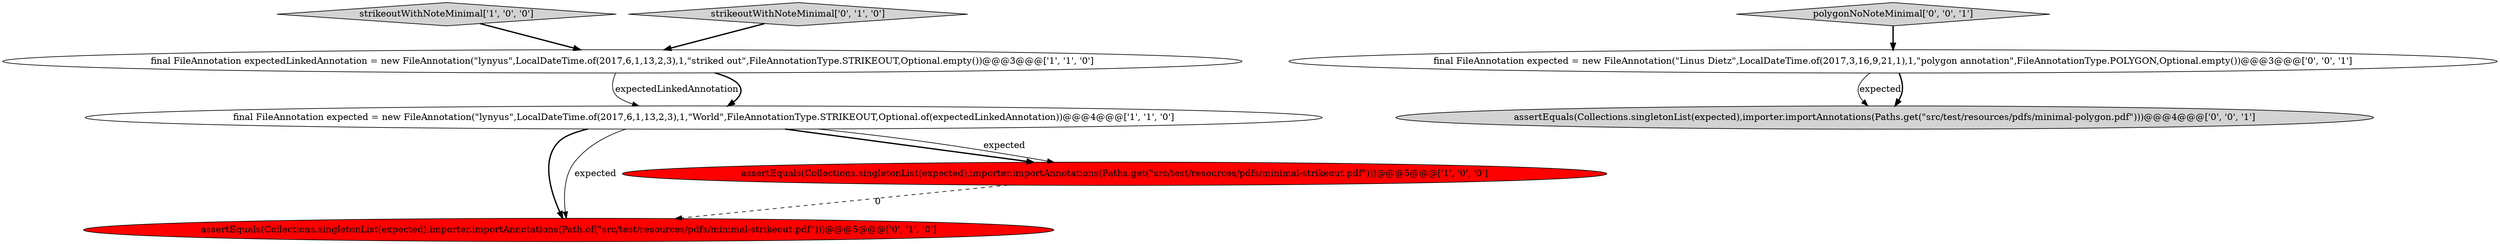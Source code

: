 digraph {
4 [style = filled, label = "assertEquals(Collections.singletonList(expected),importer.importAnnotations(Path.of(\"src/test/resources/pdfs/minimal-strikeout.pdf\")))@@@5@@@['0', '1', '0']", fillcolor = red, shape = ellipse image = "AAA1AAABBB2BBB"];
3 [style = filled, label = "strikeoutWithNoteMinimal['1', '0', '0']", fillcolor = lightgray, shape = diamond image = "AAA0AAABBB1BBB"];
5 [style = filled, label = "strikeoutWithNoteMinimal['0', '1', '0']", fillcolor = lightgray, shape = diamond image = "AAA0AAABBB2BBB"];
7 [style = filled, label = "final FileAnnotation expected = new FileAnnotation(\"Linus Dietz\",LocalDateTime.of(2017,3,16,9,21,1),1,\"polygon annotation\",FileAnnotationType.POLYGON,Optional.empty())@@@3@@@['0', '0', '1']", fillcolor = white, shape = ellipse image = "AAA0AAABBB3BBB"];
2 [style = filled, label = "final FileAnnotation expectedLinkedAnnotation = new FileAnnotation(\"lynyus\",LocalDateTime.of(2017,6,1,13,2,3),1,\"striked out\",FileAnnotationType.STRIKEOUT,Optional.empty())@@@3@@@['1', '1', '0']", fillcolor = white, shape = ellipse image = "AAA0AAABBB1BBB"];
6 [style = filled, label = "assertEquals(Collections.singletonList(expected),importer.importAnnotations(Paths.get(\"src/test/resources/pdfs/minimal-polygon.pdf\")))@@@4@@@['0', '0', '1']", fillcolor = lightgray, shape = ellipse image = "AAA0AAABBB3BBB"];
1 [style = filled, label = "final FileAnnotation expected = new FileAnnotation(\"lynyus\",LocalDateTime.of(2017,6,1,13,2,3),1,\"World\",FileAnnotationType.STRIKEOUT,Optional.of(expectedLinkedAnnotation))@@@4@@@['1', '1', '0']", fillcolor = white, shape = ellipse image = "AAA0AAABBB1BBB"];
0 [style = filled, label = "assertEquals(Collections.singletonList(expected),importer.importAnnotations(Paths.get(\"src/test/resources/pdfs/minimal-strikeout.pdf\")))@@@5@@@['1', '0', '0']", fillcolor = red, shape = ellipse image = "AAA1AAABBB1BBB"];
8 [style = filled, label = "polygonNoNoteMinimal['0', '0', '1']", fillcolor = lightgray, shape = diamond image = "AAA0AAABBB3BBB"];
8->7 [style = bold, label=""];
2->1 [style = solid, label="expectedLinkedAnnotation"];
1->4 [style = bold, label=""];
5->2 [style = bold, label=""];
0->4 [style = dashed, label="0"];
1->0 [style = bold, label=""];
7->6 [style = solid, label="expected"];
3->2 [style = bold, label=""];
2->1 [style = bold, label=""];
1->4 [style = solid, label="expected"];
7->6 [style = bold, label=""];
1->0 [style = solid, label="expected"];
}
